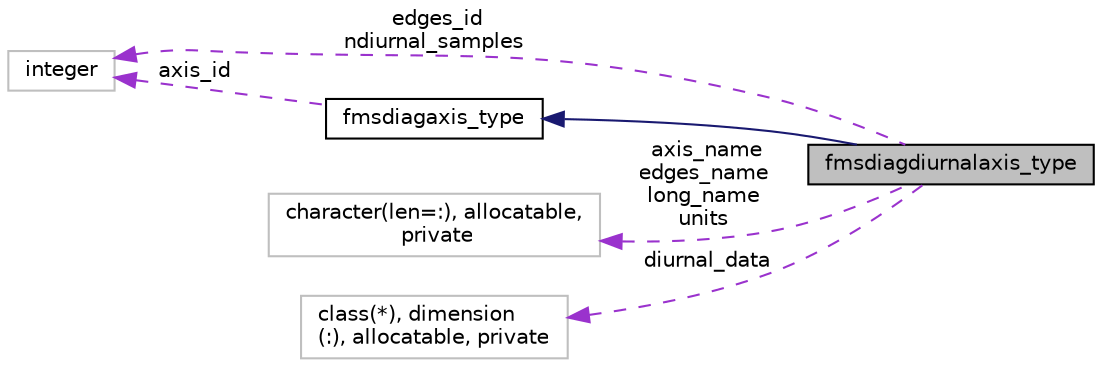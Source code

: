 digraph "fmsdiagdiurnalaxis_type"
{
 // INTERACTIVE_SVG=YES
 // LATEX_PDF_SIZE
  edge [fontname="Helvetica",fontsize="10",labelfontname="Helvetica",labelfontsize="10"];
  node [fontname="Helvetica",fontsize="10",shape=record];
  rankdir="LR";
  Node1 [label="fmsdiagdiurnalaxis_type",height=0.2,width=0.4,color="black", fillcolor="grey75", style="filled", fontcolor="black",tooltip="Type to hold the diurnal axis."];
  Node2 -> Node1 [dir="back",color="midnightblue",fontsize="10",style="solid",fontname="Helvetica"];
  Node2 [label="fmsdiagaxis_type",height=0.2,width=0.4,color="black", fillcolor="white", style="filled",URL="$structfms__diag__axis__object__mod_1_1fmsdiagaxis__type.html",tooltip="Type to hold the diagnostic axis description."];
  Node3 -> Node2 [dir="back",color="darkorchid3",fontsize="10",style="dashed",label=" axis_id" ,fontname="Helvetica"];
  Node3 [label="integer",height=0.2,width=0.4,color="grey75", fillcolor="white", style="filled",tooltip=" "];
  Node4 -> Node1 [dir="back",color="darkorchid3",fontsize="10",style="dashed",label=" axis_name\nedges_name\nlong_name\nunits" ,fontname="Helvetica"];
  Node4 [label="character(len=:), allocatable,\l private",height=0.2,width=0.4,color="grey75", fillcolor="white", style="filled",tooltip=" "];
  Node5 -> Node1 [dir="back",color="darkorchid3",fontsize="10",style="dashed",label=" diurnal_data" ,fontname="Helvetica"];
  Node5 [label="class(*), dimension\l(:), allocatable, private",height=0.2,width=0.4,color="grey75", fillcolor="white", style="filled",tooltip=" "];
  Node3 -> Node1 [dir="back",color="darkorchid3",fontsize="10",style="dashed",label=" edges_id\nndiurnal_samples" ,fontname="Helvetica"];
}
